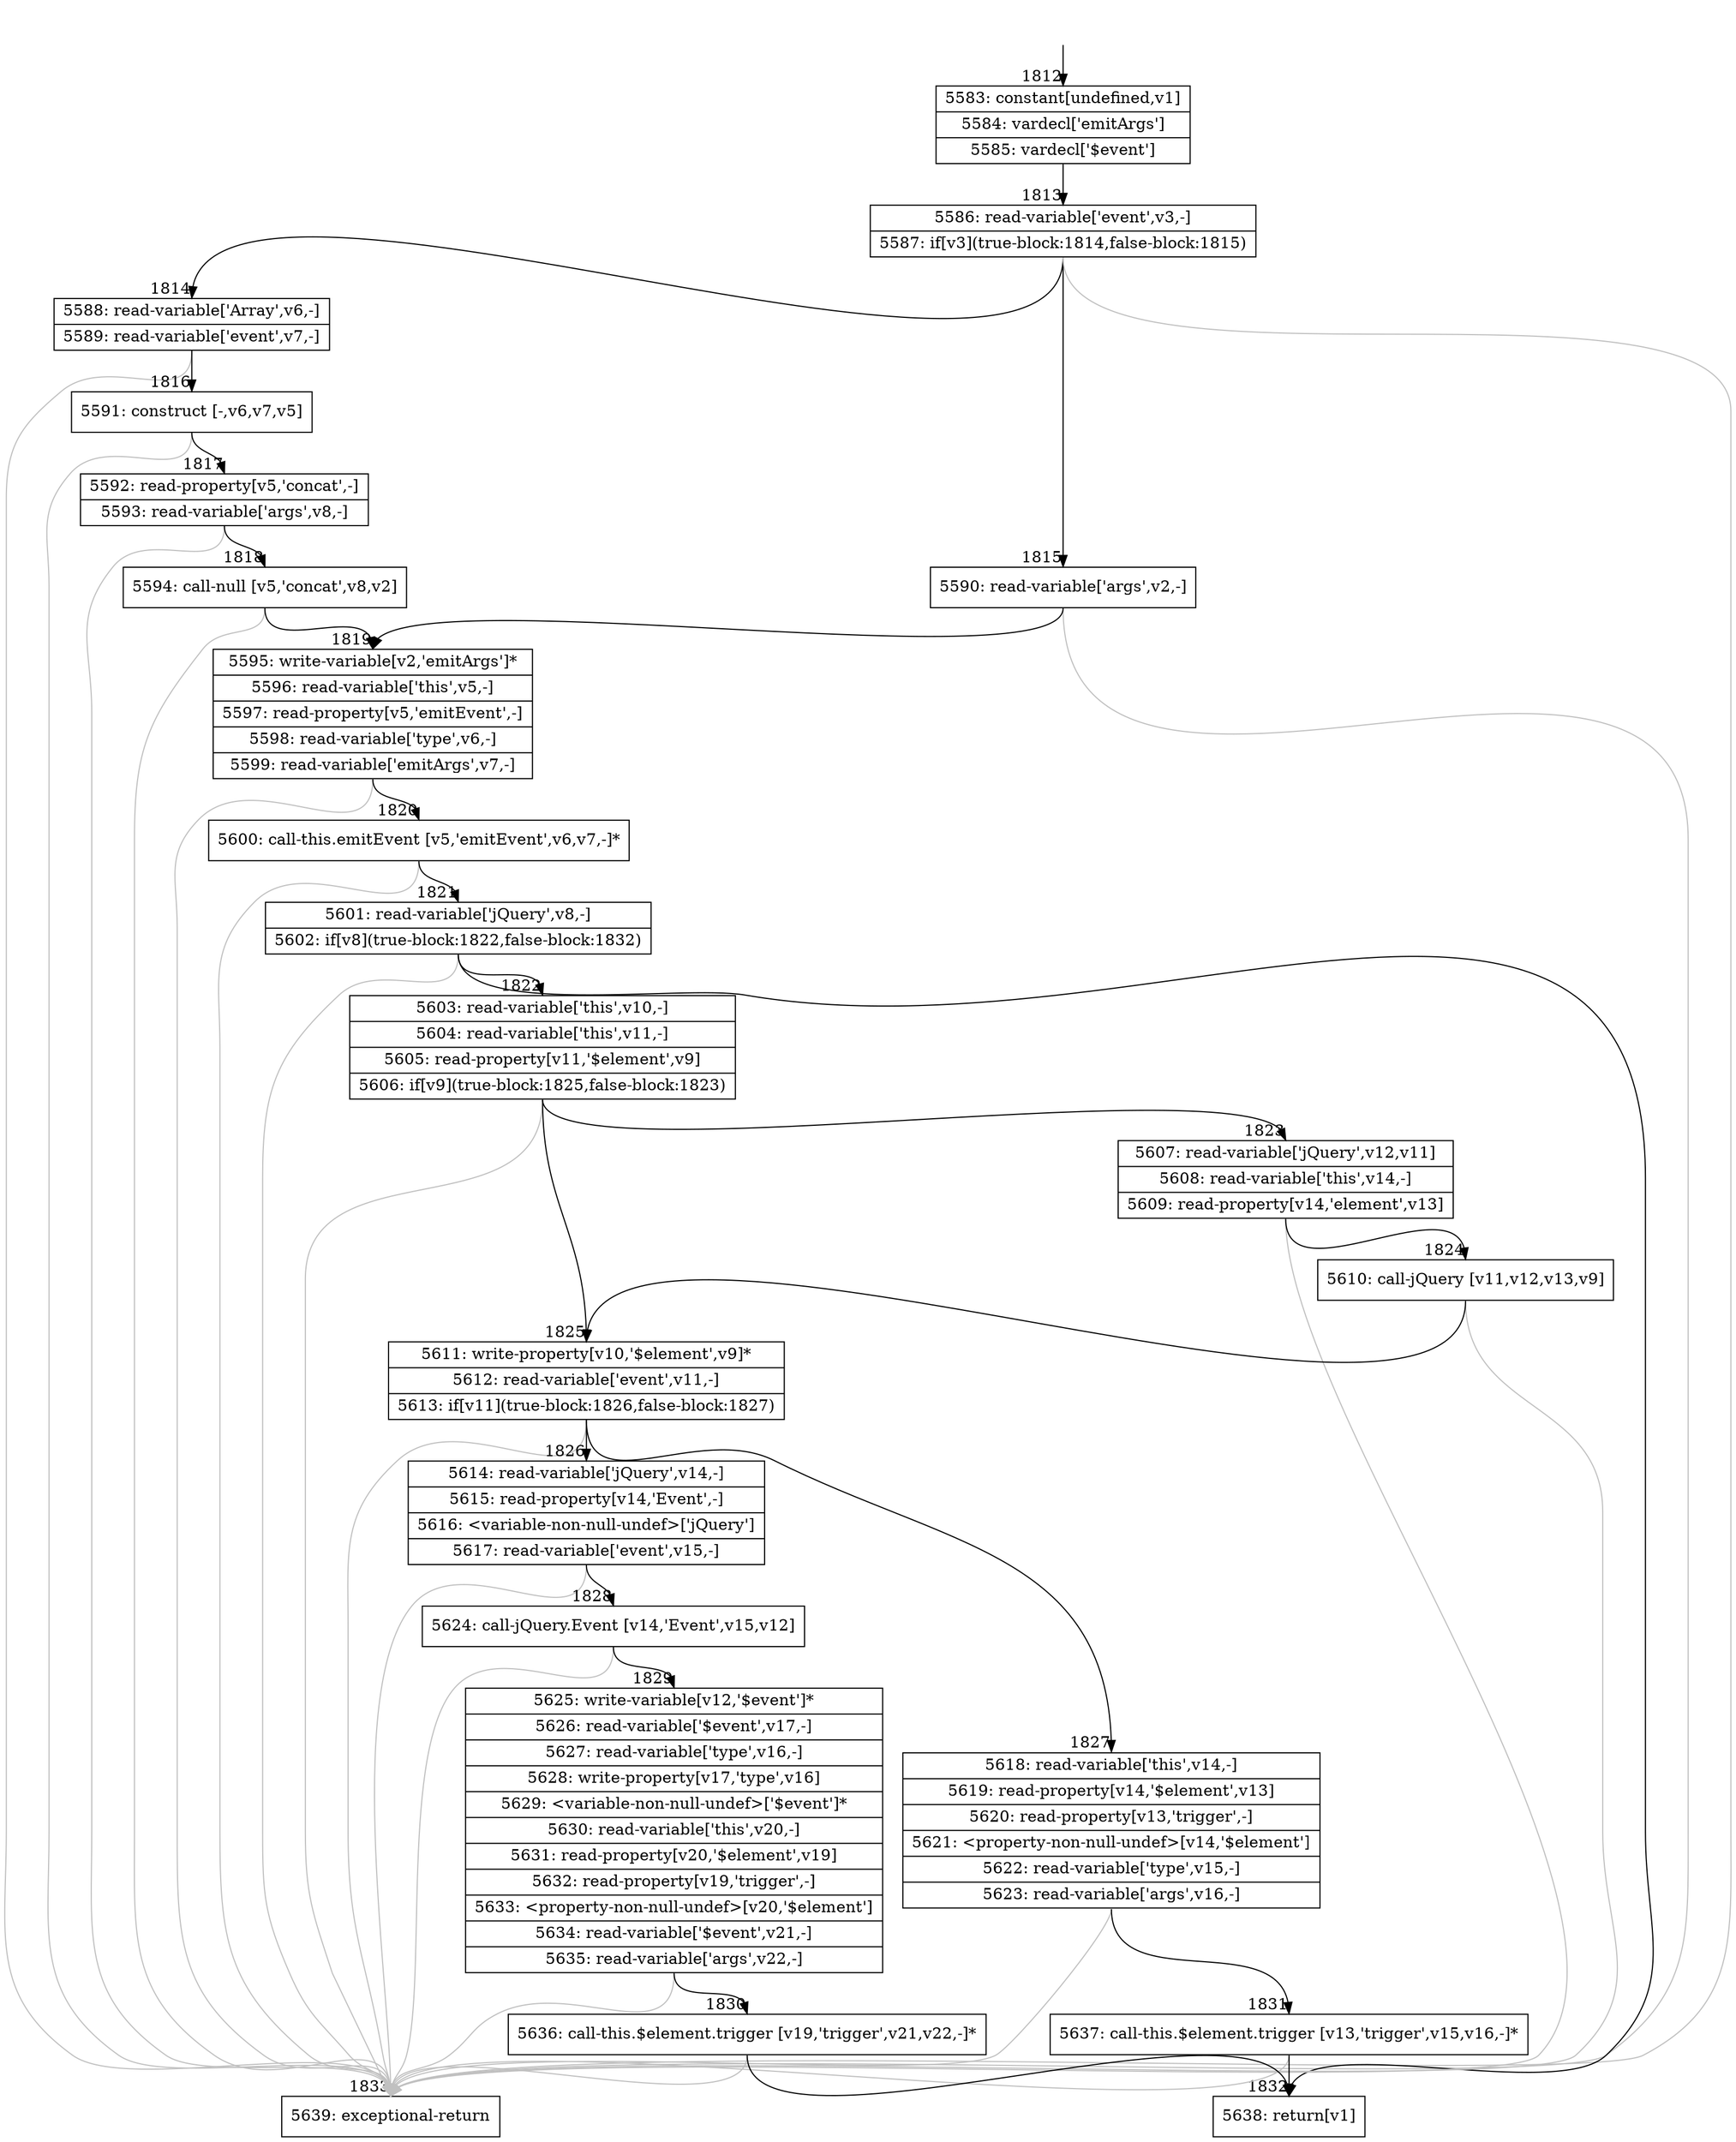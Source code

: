 digraph {
rankdir="TD"
BB_entry165[shape=none,label=""];
BB_entry165 -> BB1812 [tailport=s, headport=n, headlabel="    1812"]
BB1812 [shape=record label="{5583: constant[undefined,v1]|5584: vardecl['emitArgs']|5585: vardecl['$event']}" ] 
BB1812 -> BB1813 [tailport=s, headport=n, headlabel="      1813"]
BB1813 [shape=record label="{5586: read-variable['event',v3,-]|5587: if[v3](true-block:1814,false-block:1815)}" ] 
BB1813 -> BB1814 [tailport=s, headport=n, headlabel="      1814"]
BB1813 -> BB1815 [tailport=s, headport=n, headlabel="      1815"]
BB1813 -> BB1833 [tailport=s, headport=n, color=gray, headlabel="      1833"]
BB1814 [shape=record label="{5588: read-variable['Array',v6,-]|5589: read-variable['event',v7,-]}" ] 
BB1814 -> BB1816 [tailport=s, headport=n, headlabel="      1816"]
BB1814 -> BB1833 [tailport=s, headport=n, color=gray]
BB1815 [shape=record label="{5590: read-variable['args',v2,-]}" ] 
BB1815 -> BB1819 [tailport=s, headport=n, headlabel="      1819"]
BB1815 -> BB1833 [tailport=s, headport=n, color=gray]
BB1816 [shape=record label="{5591: construct [-,v6,v7,v5]}" ] 
BB1816 -> BB1817 [tailport=s, headport=n, headlabel="      1817"]
BB1816 -> BB1833 [tailport=s, headport=n, color=gray]
BB1817 [shape=record label="{5592: read-property[v5,'concat',-]|5593: read-variable['args',v8,-]}" ] 
BB1817 -> BB1818 [tailport=s, headport=n, headlabel="      1818"]
BB1817 -> BB1833 [tailport=s, headport=n, color=gray]
BB1818 [shape=record label="{5594: call-null [v5,'concat',v8,v2]}" ] 
BB1818 -> BB1819 [tailport=s, headport=n]
BB1818 -> BB1833 [tailport=s, headport=n, color=gray]
BB1819 [shape=record label="{5595: write-variable[v2,'emitArgs']*|5596: read-variable['this',v5,-]|5597: read-property[v5,'emitEvent',-]|5598: read-variable['type',v6,-]|5599: read-variable['emitArgs',v7,-]}" ] 
BB1819 -> BB1820 [tailport=s, headport=n, headlabel="      1820"]
BB1819 -> BB1833 [tailport=s, headport=n, color=gray]
BB1820 [shape=record label="{5600: call-this.emitEvent [v5,'emitEvent',v6,v7,-]*}" ] 
BB1820 -> BB1821 [tailport=s, headport=n, headlabel="      1821"]
BB1820 -> BB1833 [tailport=s, headport=n, color=gray]
BB1821 [shape=record label="{5601: read-variable['jQuery',v8,-]|5602: if[v8](true-block:1822,false-block:1832)}" ] 
BB1821 -> BB1822 [tailport=s, headport=n, headlabel="      1822"]
BB1821 -> BB1832 [tailport=s, headport=n, headlabel="      1832"]
BB1821 -> BB1833 [tailport=s, headport=n, color=gray]
BB1822 [shape=record label="{5603: read-variable['this',v10,-]|5604: read-variable['this',v11,-]|5605: read-property[v11,'$element',v9]|5606: if[v9](true-block:1825,false-block:1823)}" ] 
BB1822 -> BB1825 [tailport=s, headport=n, headlabel="      1825"]
BB1822 -> BB1823 [tailport=s, headport=n, headlabel="      1823"]
BB1822 -> BB1833 [tailport=s, headport=n, color=gray]
BB1823 [shape=record label="{5607: read-variable['jQuery',v12,v11]|5608: read-variable['this',v14,-]|5609: read-property[v14,'element',v13]}" ] 
BB1823 -> BB1824 [tailport=s, headport=n, headlabel="      1824"]
BB1823 -> BB1833 [tailport=s, headport=n, color=gray]
BB1824 [shape=record label="{5610: call-jQuery [v11,v12,v13,v9]}" ] 
BB1824 -> BB1825 [tailport=s, headport=n]
BB1824 -> BB1833 [tailport=s, headport=n, color=gray]
BB1825 [shape=record label="{5611: write-property[v10,'$element',v9]*|5612: read-variable['event',v11,-]|5613: if[v11](true-block:1826,false-block:1827)}" ] 
BB1825 -> BB1826 [tailport=s, headport=n, headlabel="      1826"]
BB1825 -> BB1827 [tailport=s, headport=n, headlabel="      1827"]
BB1825 -> BB1833 [tailport=s, headport=n, color=gray]
BB1826 [shape=record label="{5614: read-variable['jQuery',v14,-]|5615: read-property[v14,'Event',-]|5616: \<variable-non-null-undef\>['jQuery']|5617: read-variable['event',v15,-]}" ] 
BB1826 -> BB1828 [tailport=s, headport=n, headlabel="      1828"]
BB1826 -> BB1833 [tailport=s, headport=n, color=gray]
BB1827 [shape=record label="{5618: read-variable['this',v14,-]|5619: read-property[v14,'$element',v13]|5620: read-property[v13,'trigger',-]|5621: \<property-non-null-undef\>[v14,'$element']|5622: read-variable['type',v15,-]|5623: read-variable['args',v16,-]}" ] 
BB1827 -> BB1831 [tailport=s, headport=n, headlabel="      1831"]
BB1827 -> BB1833 [tailport=s, headport=n, color=gray]
BB1828 [shape=record label="{5624: call-jQuery.Event [v14,'Event',v15,v12]}" ] 
BB1828 -> BB1829 [tailport=s, headport=n, headlabel="      1829"]
BB1828 -> BB1833 [tailport=s, headport=n, color=gray]
BB1829 [shape=record label="{5625: write-variable[v12,'$event']*|5626: read-variable['$event',v17,-]|5627: read-variable['type',v16,-]|5628: write-property[v17,'type',v16]|5629: \<variable-non-null-undef\>['$event']*|5630: read-variable['this',v20,-]|5631: read-property[v20,'$element',v19]|5632: read-property[v19,'trigger',-]|5633: \<property-non-null-undef\>[v20,'$element']|5634: read-variable['$event',v21,-]|5635: read-variable['args',v22,-]}" ] 
BB1829 -> BB1830 [tailport=s, headport=n, headlabel="      1830"]
BB1829 -> BB1833 [tailport=s, headport=n, color=gray]
BB1830 [shape=record label="{5636: call-this.$element.trigger [v19,'trigger',v21,v22,-]*}" ] 
BB1830 -> BB1832 [tailport=s, headport=n]
BB1830 -> BB1833 [tailport=s, headport=n, color=gray]
BB1831 [shape=record label="{5637: call-this.$element.trigger [v13,'trigger',v15,v16,-]*}" ] 
BB1831 -> BB1832 [tailport=s, headport=n]
BB1831 -> BB1833 [tailport=s, headport=n, color=gray]
BB1832 [shape=record label="{5638: return[v1]}" ] 
BB1833 [shape=record label="{5639: exceptional-return}" ] 
//#$~ 2522
}
